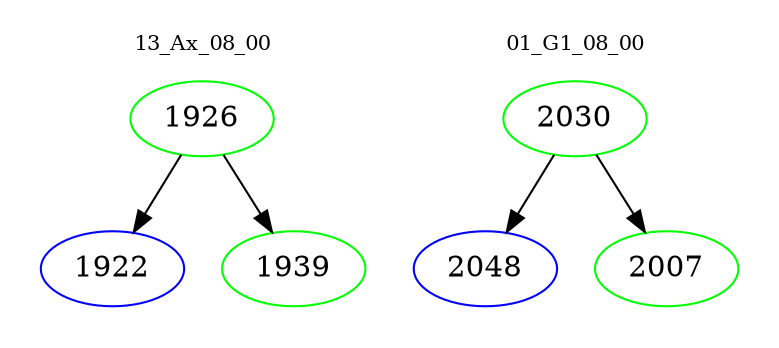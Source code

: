 digraph{
subgraph cluster_0 {
color = white
label = "13_Ax_08_00";
fontsize=10;
T0_1926 [label="1926", color="green"]
T0_1926 -> T0_1922 [color="black"]
T0_1922 [label="1922", color="blue"]
T0_1926 -> T0_1939 [color="black"]
T0_1939 [label="1939", color="green"]
}
subgraph cluster_1 {
color = white
label = "01_G1_08_00";
fontsize=10;
T1_2030 [label="2030", color="green"]
T1_2030 -> T1_2048 [color="black"]
T1_2048 [label="2048", color="blue"]
T1_2030 -> T1_2007 [color="black"]
T1_2007 [label="2007", color="green"]
}
}
